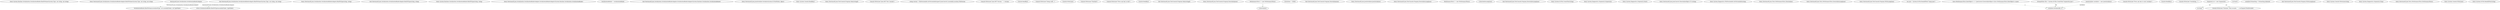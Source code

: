 digraph  {
m3_10 [cluster="System.Runtime.Serialization.SerializationBinder.BindToName(System.Type, out string, out string)", file="JsonSerializerTest.cs", label="Entry System.Runtime.Serialization.SerializationBinder.BindToName(System.Type, out string, out string)", span="0-0"];
m3_7 [cluster="Newtonsoft.Json.Serialization.SerializationBinderAdapter.BindToName(System.Type, out string, out string)", file="JsonSerializerTest.cs", label="Entry Newtonsoft.Json.Serialization.SerializationBinderAdapter.BindToName(System.Type, out string, out string)", span="44-44"];
m3_8 [cluster="Newtonsoft.Json.Serialization.SerializationBinderAdapter.BindToName(System.Type, out string, out string)", file="JsonSerializerTest.cs", label="SerializationBinder.BindToName(serializedType, out assemblyName, out typeName)", span="47-47"];
m3_9 [cluster="Newtonsoft.Json.Serialization.SerializationBinderAdapter.BindToName(System.Type, out string, out string)", file="JsonSerializerTest.cs", label="Exit Newtonsoft.Json.Serialization.SerializationBinderAdapter.BindToName(System.Type, out string, out string)", span="44-44"];
m3_3 [cluster="Newtonsoft.Json.Serialization.SerializationBinderAdapter.BindToType(string, string)", file="JsonSerializerTest.cs", label="Entry Newtonsoft.Json.Serialization.SerializationBinderAdapter.BindToType(string, string)", span="39-39"];
m3_4 [cluster="Newtonsoft.Json.Serialization.SerializationBinderAdapter.BindToType(string, string)", file="JsonSerializerTest.cs", label="return SerializationBinder.BindToType(assemblyName, typeName);", span="41-41"];
m3_5 [cluster="Newtonsoft.Json.Serialization.SerializationBinderAdapter.BindToType(string, string)", file="JsonSerializerTest.cs", label="Exit Newtonsoft.Json.Serialization.SerializationBinderAdapter.BindToType(string, string)", span="39-39"];
m3_6 [cluster="System.Runtime.Serialization.SerializationBinder.BindToType(string, string)", file="JsonSerializerTest.cs", label="Entry System.Runtime.Serialization.SerializationBinder.BindToType(string, string)", span="0-0"];
m3_0 [cluster="Newtonsoft.Json.Serialization.SerializationBinderAdapter.SerializationBinderAdapter(System.Runtime.Serialization.SerializationBinder)", file="JsonSerializerTest.cs", label="Entry Newtonsoft.Json.Serialization.SerializationBinderAdapter.SerializationBinderAdapter(System.Runtime.Serialization.SerializationBinder)", span="34-34"];
m3_1 [cluster="Newtonsoft.Json.Serialization.SerializationBinderAdapter.SerializationBinderAdapter(System.Runtime.Serialization.SerializationBinder)", file="JsonSerializerTest.cs", label="SerializationBinder = serializationBinder", span="36-36"];
m3_2 [cluster="Newtonsoft.Json.Serialization.SerializationBinderAdapter.SerializationBinderAdapter(System.Runtime.Serialization.SerializationBinder)", file="JsonSerializerTest.cs", label="Exit Newtonsoft.Json.Serialization.SerializationBinderAdapter.SerializationBinderAdapter(System.Runtime.Serialization.SerializationBinder)", span="34-34"];
m3_11 [file="JsonSerializerTest.cs", label="Newtonsoft.Json.Serialization.SerializationBinderAdapter", span=""];
m4_52 [cluster="Newtonsoft.Json.JsonSerializer.Serialize(System.IO.TextWriter, object)", file="Program.cs", label="Entry Newtonsoft.Json.JsonSerializer.Serialize(System.IO.TextWriter, object)", span="817-817"];
m4_14 [cluster="System.Console.ReadKey()", file="Program.cs", label="Entry System.Console.ReadKey()", span="0-0"];
m4_0 [cluster="Newtonsoft.Json.TestConsole.Program.Main(string[])", file="Program.cs", label="Entry Newtonsoft.Json.TestConsole.Program.Main(string[])", span="13-13"];
m4_1 [cluster="Newtonsoft.Json.TestConsole.Program.Main(string[])", file="Program.cs", label="Console.WriteLine(''Json.NET Test Console'')", span="15-15"];
m4_2 [cluster="Newtonsoft.Json.TestConsole.Program.Main(string[])", file="Program.cs", label="string version = FileVersionInfo.GetVersionInfo(typeof (JsonConvert).Assembly.Location).FileVersion", span="17-17"];
m4_3 [cluster="Newtonsoft.Json.TestConsole.Program.Main(string[])", file="Program.cs", label="Console.WriteLine(''Json.NET Version: '' + version)", span="18-18"];
m4_4 [cluster="Newtonsoft.Json.TestConsole.Program.Main(string[])", file="Program.cs", label="Console.ReadKey()", span="19-19"];
m4_5 [cluster="Newtonsoft.Json.TestConsole.Program.Main(string[])", file="Program.cs", label="Console.WriteLine(''Doing stuff...'')", span="21-21"];
m4_7 [cluster="Newtonsoft.Json.TestConsole.Program.Main(string[])", file="Program.cs", label="Console.WriteLine()", span="30-30"];
m4_8 [cluster="Newtonsoft.Json.TestConsole.Program.Main(string[])", file="Program.cs", label="Console.WriteLine(''Finished'')", span="31-31"];
m4_9 [cluster="Newtonsoft.Json.TestConsole.Program.Main(string[])", file="Program.cs", label="Console.WriteLine(''Press any key to exit'')", span="32-32"];
m4_10 [cluster="Newtonsoft.Json.TestConsole.Program.Main(string[])", file="Program.cs", label="Console.ReadKey()", span="33-33"];
m4_11 [cluster="Newtonsoft.Json.TestConsole.Program.Main(string[])", file="Program.cs", label="Exit Newtonsoft.Json.TestConsole.Program.Main(string[])", span="13-13"];
m4_15 [cluster="Newtonsoft.Json.TestConsole.Program.DeserializeJson()", file="Program.cs", label="Entry Newtonsoft.Json.TestConsole.Program.DeserializeJson()", span="36-36"];
m4_17 [cluster="Newtonsoft.Json.TestConsole.Program.DeserializeJson()", file="Program.cs", label="PerformanceTests t = new PerformanceTests()", span="38-38"];
m4_18 [cluster="Newtonsoft.Json.TestConsole.Program.DeserializeJson()", file="Program.cs", label="t.Iterations = 50000", span="39-39"];
m4_19 [cluster="Newtonsoft.Json.TestConsole.Program.DeserializeJson()", file="Program.cs", label="t.Deserialize()", span="40-40"];
m4_20 [cluster="Newtonsoft.Json.TestConsole.Program.DeserializeJson()", file="Program.cs", label="Exit Newtonsoft.Json.TestConsole.Program.DeserializeJson()", span="36-36"];
m4_51 [cluster="Newtonsoft.Json.JsonSerializer.JsonSerializer()", file="Program.cs", label="Entry Newtonsoft.Json.JsonSerializer.JsonSerializer()", span="433-433"];
m4_23 [cluster="Newtonsoft.Json.TestConsole.Program.DeserializeLargeJson()", file="Program.cs", label="Entry Newtonsoft.Json.TestConsole.Program.DeserializeLargeJson()", span="43-43"];
m4_24 [cluster="Newtonsoft.Json.TestConsole.Program.DeserializeLargeJson()", file="Program.cs", label="PerformanceTests t = new PerformanceTests()", span="45-45"];
m4_25 [cluster="Newtonsoft.Json.TestConsole.Program.DeserializeLargeJson()", file="Program.cs", label="t.DeserializeLargeJson()", span="46-46"];
m4_26 [cluster="Newtonsoft.Json.TestConsole.Program.DeserializeLargeJson()", file="Program.cs", label="Exit Newtonsoft.Json.TestConsole.Program.DeserializeLargeJson()", span="43-43"];
m4_50 [cluster="System.IO.File.CreateText(string)", file="Program.cs", label="Entry System.IO.File.CreateText(string)", span="0-0"];
m4_48 [cluster="System.Diagnostics.Stopwatch.Stopwatch()", file="Program.cs", label="Entry System.Diagnostics.Stopwatch.Stopwatch()", span="0-0"];
m4_49 [cluster="System.Diagnostics.Stopwatch.Start()", file="Program.cs", label="Entry System.Diagnostics.Stopwatch.Start()", span="0-0"];
m4_47 [cluster="Newtonsoft.Json.JsonConvert.DeserializeObject<T>(string)", file="Program.cs", label="Entry Newtonsoft.Json.JsonConvert.DeserializeObject<T>(string)", span="739-739"];
m4_13 [cluster="System.Diagnostics.FileVersionInfo.GetVersionInfo(string)", file="Program.cs", label="Entry System.Diagnostics.FileVersionInfo.GetVersionInfo(string)", span="0-0"];
m4_22 [cluster="Newtonsoft.Json.Tests.PerformanceTests.Deserialize()", file="Program.cs", label="Entry Newtonsoft.Json.Tests.PerformanceTests.Deserialize()", span="219-219"];
m4_27 [cluster="Newtonsoft.Json.Tests.PerformanceTests.DeserializeLargeJson()", file="Program.cs", label="Entry Newtonsoft.Json.Tests.PerformanceTests.DeserializeLargeJson()", span="182-182"];
m4_28 [cluster="Newtonsoft.Json.TestConsole.Program.WriteLargeJson()", file="Program.cs", label="Entry Newtonsoft.Json.TestConsole.Program.WriteLargeJson()", span="49-49"];
m4_29 [cluster="Newtonsoft.Json.TestConsole.Program.WriteLargeJson()", file="Program.cs", label="var json = System.IO.File.ReadAllText(''large.json'')", span="51-51"];
m4_30 [cluster="Newtonsoft.Json.TestConsole.Program.WriteLargeJson()", file="Program.cs", label="IList<PerformanceTests.RootObject> o = JsonConvert.DeserializeObject<IList<PerformanceTests.RootObject>>(json)", span="53-53"];
m4_31 [cluster="Newtonsoft.Json.TestConsole.Program.WriteLargeJson()", file="Program.cs", label="Console.WriteLine(''Press any key to start serialize'')", span="55-55"];
m4_41 [cluster="Newtonsoft.Json.TestConsole.Program.WriteLargeJson()", file="Program.cs", label="serializer.Serialize(file, o)", span="68-68"];
m4_32 [cluster="Newtonsoft.Json.TestConsole.Program.WriteLargeJson()", file="Program.cs", label="Console.ReadKey()", span="56-56"];
m4_33 [cluster="Newtonsoft.Json.TestConsole.Program.WriteLargeJson()", file="Program.cs", label="Console.WriteLine(''Serializing...'')", span="57-57"];
m4_34 [cluster="Newtonsoft.Json.TestConsole.Program.WriteLargeJson()", file="Program.cs", label="Stopwatch sw = new Stopwatch()", span="59-59"];
m4_35 [cluster="Newtonsoft.Json.TestConsole.Program.WriteLargeJson()", file="Program.cs", label="sw.Start()", span="60-60"];
m4_43 [cluster="Newtonsoft.Json.TestConsole.Program.WriteLargeJson()", file="Program.cs", label="sw.Stop()", span="72-72"];
m4_44 [cluster="Newtonsoft.Json.TestConsole.Program.WriteLargeJson()", file="Program.cs", label="Console.WriteLine(''Finished. Total seconds: '' + sw.Elapsed.TotalSeconds)", span="74-74"];
m4_38 [cluster="Newtonsoft.Json.TestConsole.Program.WriteLargeJson()", file="Program.cs", label="StreamWriter file = System.IO.File.CreateText(''largewrite.json'')", span="64-64"];
m4_39 [cluster="Newtonsoft.Json.TestConsole.Program.WriteLargeJson()", file="Program.cs", label="JsonSerializer serializer = new JsonSerializer()", span="66-66"];
m4_40 [cluster="Newtonsoft.Json.TestConsole.Program.WriteLargeJson()", file="Program.cs", label="serializer.Formatting = Formatting.Indented", span="67-67"];
m4_45 [cluster="Newtonsoft.Json.TestConsole.Program.WriteLargeJson()", file="Program.cs", label="Exit Newtonsoft.Json.TestConsole.Program.WriteLargeJson()", span="49-49"];
m4_12 [cluster="System.Console.WriteLine(string)", file="Program.cs", label="Entry System.Console.WriteLine(string)", span="0-0"];
m4_53 [cluster="System.Diagnostics.Stopwatch.Stop()", file="Program.cs", label="Entry System.Diagnostics.Stopwatch.Stop()", span="0-0"];
m4_21 [cluster="Newtonsoft.Json.Tests.PerformanceTests.PerformanceTests()", file="Program.cs", label="Entry Newtonsoft.Json.Tests.PerformanceTests.PerformanceTests()", span="66-66"];
m4_16 [cluster="System.Console.WriteLine()", file="Program.cs", label="Entry System.Console.WriteLine()", span="0-0"];
m4_46 [cluster="System.IO.File.ReadAllText(string)", file="Program.cs", label="Entry System.IO.File.ReadAllText(string)", span="0-0"];
m3_11 -> m3_4  [color=darkseagreen4, key=1, label="Newtonsoft.Json.Serialization.SerializationBinderAdapter", style=dashed];
m3_11 -> m3_8  [color=darkseagreen4, key=1, label="Newtonsoft.Json.Serialization.SerializationBinderAdapter", style=dashed];
m4_17 -> m4_19  [color=darkseagreen4, key=1, label=t, style=dashed];
m4_30 -> m4_41  [color=darkseagreen4, key=1, label=o, style=dashed];
m4_34 -> m4_43  [color=darkseagreen4, key=1, label=sw, style=dashed];
m4_34 -> m4_44  [color=darkseagreen4, key=1, label=sw, style=dashed];
m4_38 -> m4_41  [color=darkseagreen4, key=1, label=file, style=dashed];
m4_39 -> m4_41  [color=darkseagreen4, key=1, label=serializer, style=dashed];
}
